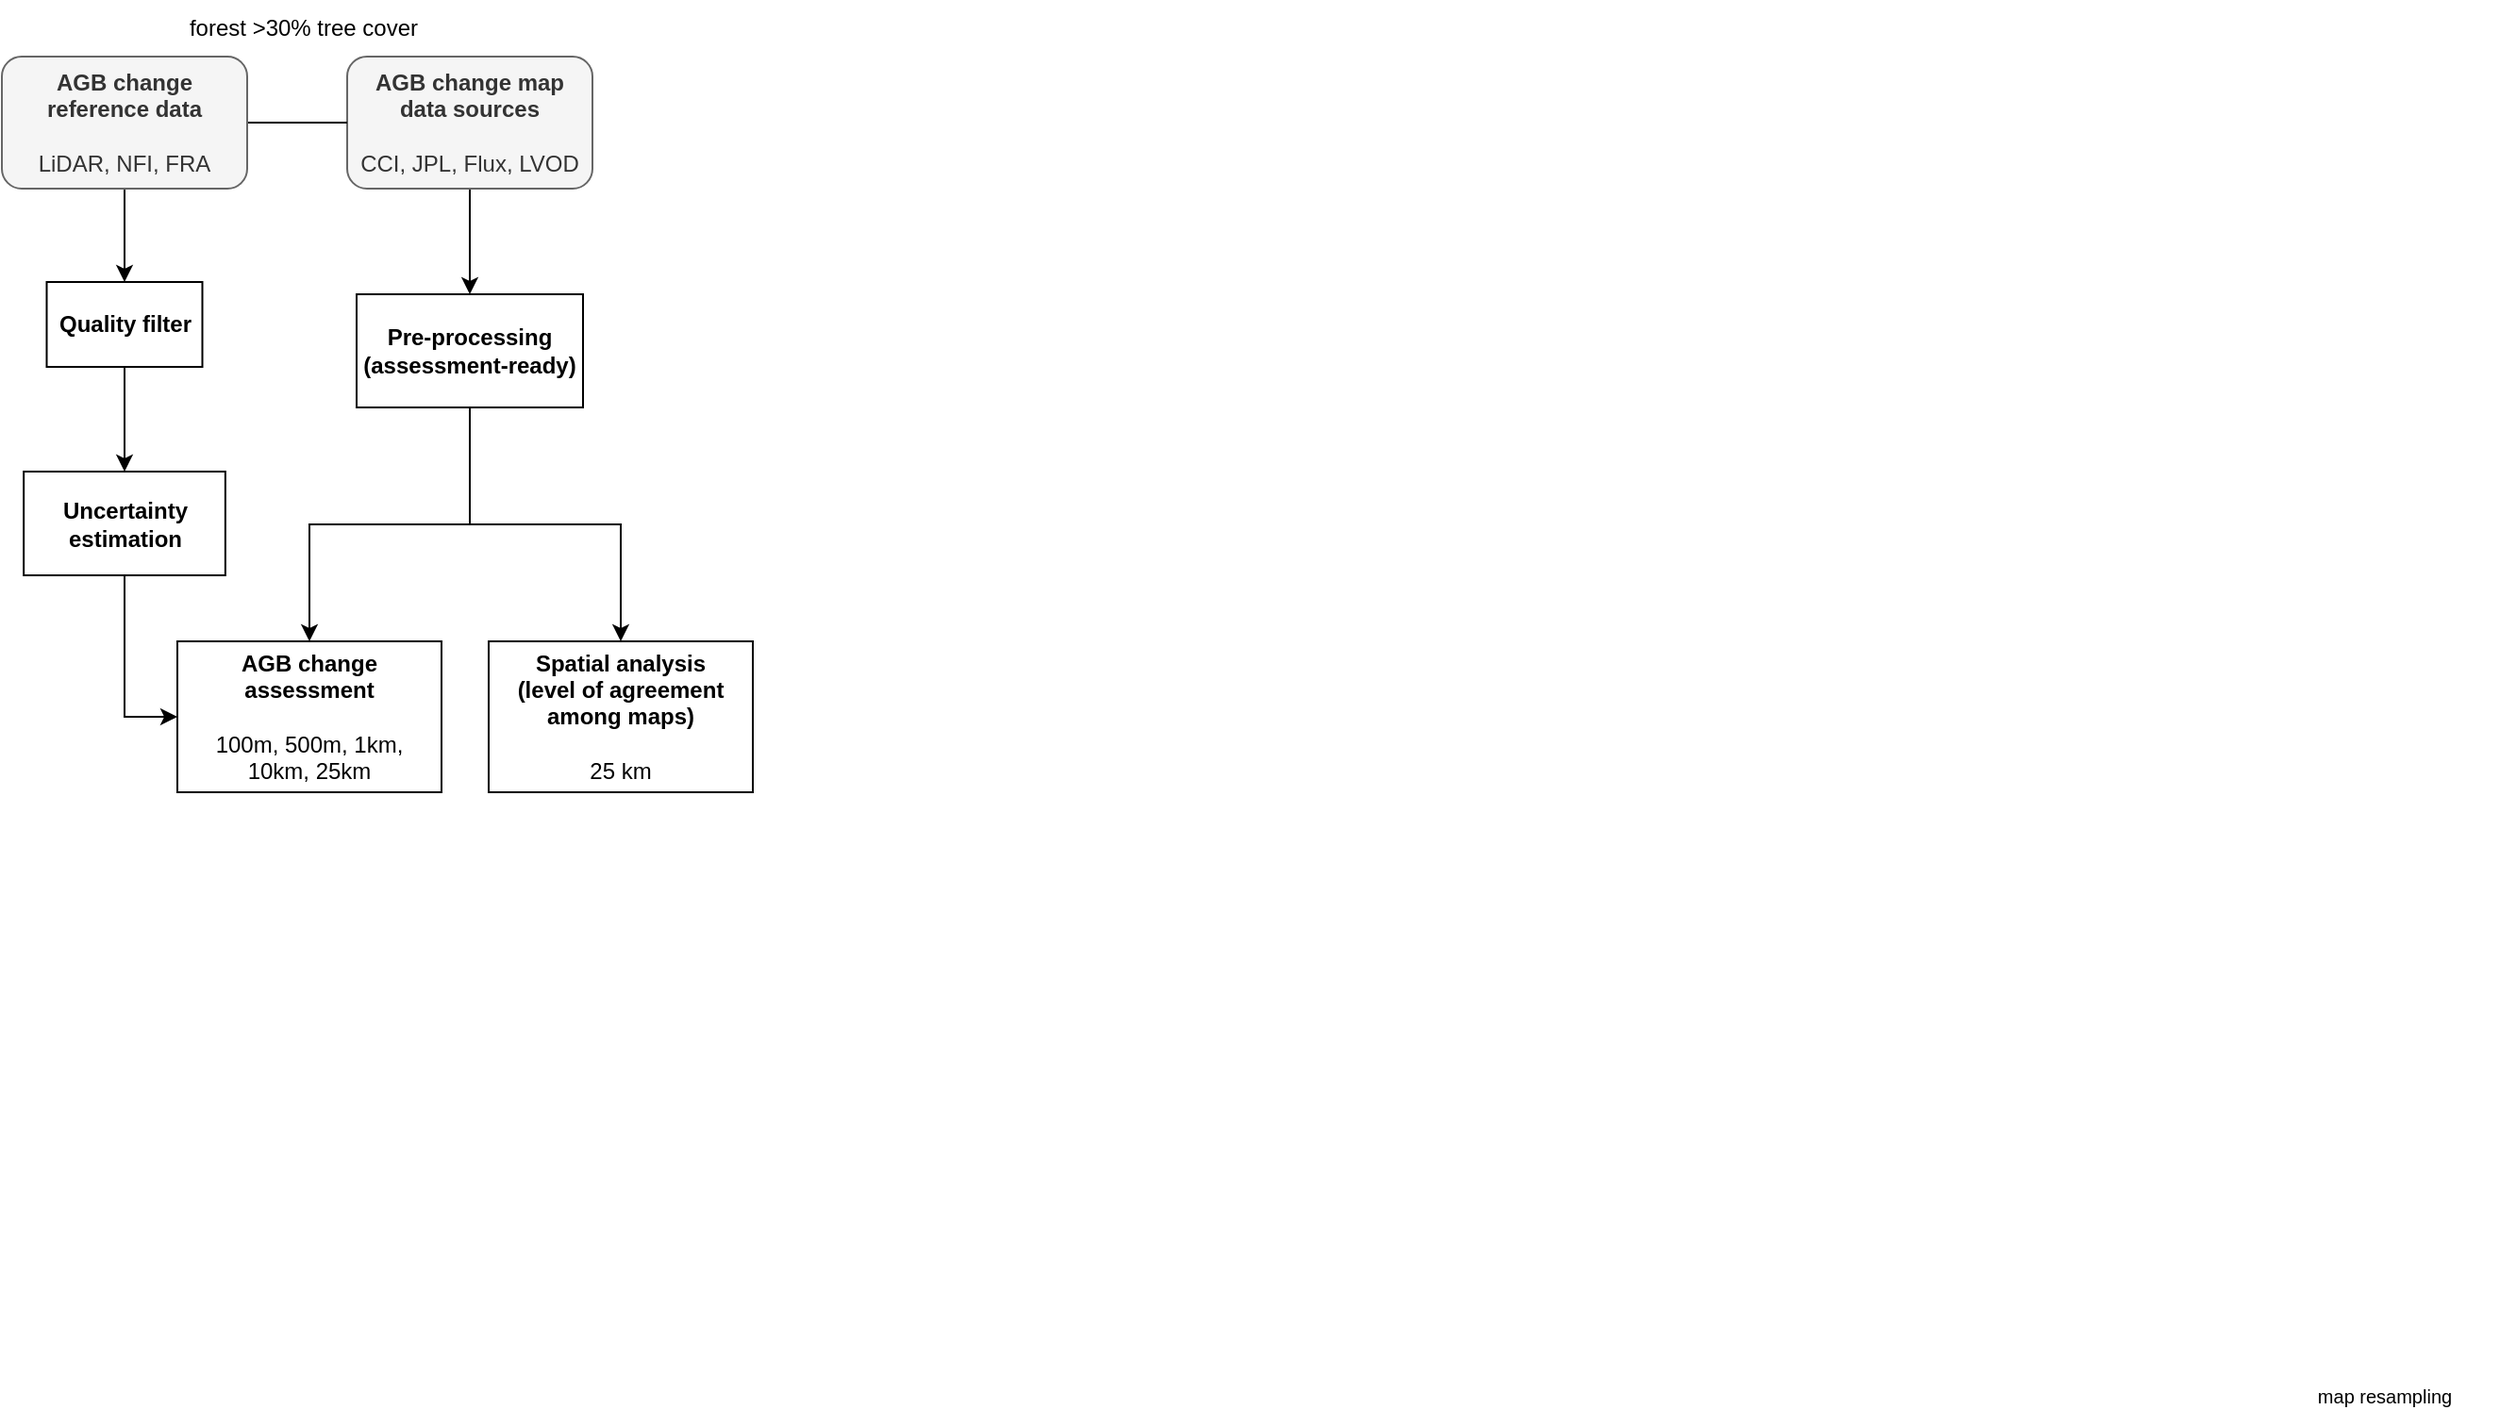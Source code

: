 <mxfile version="18.0.7" type="github">
  <diagram id="7Rsvs0vOTl0MpOckWxuK" name="Page-1">
    <mxGraphModel dx="1038" dy="1688" grid="1" gridSize="10" guides="1" tooltips="1" connect="1" arrows="1" fold="1" page="1" pageScale="1" pageWidth="850" pageHeight="1100" math="0" shadow="0">
      <root>
        <mxCell id="0" />
        <mxCell id="1" parent="0" />
        <mxCell id="u8DO1T8vF4OuRP5lVbpe-8" style="edgeStyle=orthogonalEdgeStyle;rounded=0;orthogonalLoop=1;jettySize=auto;html=1;exitX=0.5;exitY=1;exitDx=0;exitDy=0;entryX=0.5;entryY=0;entryDx=0;entryDy=0;" parent="1" source="egnwOjGB7XM8ltA7sBcv-2" target="u8DO1T8vF4OuRP5lVbpe-7" edge="1">
          <mxGeometry relative="1" as="geometry" />
        </mxCell>
        <mxCell id="egnwOjGB7XM8ltA7sBcv-2" value="&lt;b&gt;AGB change map data sources&lt;br&gt;&lt;/b&gt;&lt;br&gt;CCI, JPL, Flux, LVOD&lt;span style=&quot;font-family: &amp;#34;helvetica&amp;#34;&quot;&gt;&lt;br&gt;&lt;/span&gt;" style="rounded=1;whiteSpace=wrap;html=1;fillColor=#f5f5f5;fontColor=#333333;strokeColor=#666666;" parent="1" vertex="1">
          <mxGeometry x="490" y="-850" width="130" height="70" as="geometry" />
        </mxCell>
        <mxCell id="Th_g6OGHJ8AeCVoWn9Yl-1" value="&lt;b&gt;AGB change assessment&lt;/b&gt;&lt;br&gt;&lt;br&gt;100m, 500m, 1km, &lt;br&gt;10km, 25km" style="rounded=0;whiteSpace=wrap;html=1;" parent="1" vertex="1">
          <mxGeometry x="400" y="-540" width="140" height="80" as="geometry" />
        </mxCell>
        <mxCell id="ppWgcIUpzZdJKE9_4pGy-1" value="forest &amp;gt;30% tree cover" style="text;html=1;strokeColor=none;fillColor=none;align=center;verticalAlign=middle;whiteSpace=wrap;rounded=0;" parent="1" vertex="1">
          <mxGeometry x="367.92" y="-880" width="197.5" height="30" as="geometry" />
        </mxCell>
        <mxCell id="JLodIQpM55jaAIh9ppAy-1" value="&lt;b&gt;Spatial analysis &lt;br&gt;(level of agreement among maps)&lt;br&gt;&lt;/b&gt;&lt;br&gt;25 km" style="rounded=0;whiteSpace=wrap;html=1;" parent="1" vertex="1">
          <mxGeometry x="565" y="-540" width="140" height="80" as="geometry" />
        </mxCell>
        <mxCell id="1FyzoZYISyW6Tx04IFL2-8" style="edgeStyle=orthogonalEdgeStyle;rounded=0;orthogonalLoop=1;jettySize=auto;html=1;exitX=1;exitY=0.5;exitDx=0;exitDy=0;entryX=0;entryY=0.5;entryDx=0;entryDy=0;endArrow=none;endFill=0;" parent="1" source="jS2ryzKoB4n19PCzrcQI-1" target="egnwOjGB7XM8ltA7sBcv-2" edge="1">
          <mxGeometry relative="1" as="geometry" />
        </mxCell>
        <mxCell id="u8DO1T8vF4OuRP5lVbpe-2" style="edgeStyle=orthogonalEdgeStyle;rounded=0;orthogonalLoop=1;jettySize=auto;html=1;exitX=0.5;exitY=1;exitDx=0;exitDy=0;entryX=0.5;entryY=0;entryDx=0;entryDy=0;" parent="1" source="jS2ryzKoB4n19PCzrcQI-1" target="u8DO1T8vF4OuRP5lVbpe-1" edge="1">
          <mxGeometry relative="1" as="geometry" />
        </mxCell>
        <mxCell id="jS2ryzKoB4n19PCzrcQI-1" value="&lt;b style=&quot;font-family: &amp;#34;helvetica&amp;#34;&quot;&gt;AGB change reference data&lt;/b&gt;&lt;br style=&quot;font-family: &amp;#34;helvetica&amp;#34;&quot;&gt;&lt;br style=&quot;font-family: &amp;#34;helvetica&amp;#34;&quot;&gt;&lt;span style=&quot;font-family: &amp;#34;helvetica&amp;#34;&quot;&gt;LiDAR, NFI, FRA&lt;/span&gt;" style="rounded=1;whiteSpace=wrap;html=1;shadow=0;glass=0;sketch=0;fillColor=#f5f5f5;fontColor=#333333;strokeColor=#666666;" parent="1" vertex="1">
          <mxGeometry x="307" y="-850" width="130" height="70" as="geometry" />
        </mxCell>
        <mxCell id="92gBLnSvdsziaQlEnURo-11" style="edgeStyle=orthogonalEdgeStyle;rounded=0;orthogonalLoop=1;jettySize=auto;html=1;exitX=0.5;exitY=1;exitDx=0;exitDy=0;entryX=0;entryY=0.5;entryDx=0;entryDy=0;" edge="1" parent="1" source="M0abBbCf507AWeJDyTVW-1" target="Th_g6OGHJ8AeCVoWn9Yl-1">
          <mxGeometry relative="1" as="geometry" />
        </mxCell>
        <mxCell id="M0abBbCf507AWeJDyTVW-1" value="&lt;b&gt;Uncertainty estimation&lt;/b&gt;" style="rounded=0;whiteSpace=wrap;html=1;" parent="1" vertex="1">
          <mxGeometry x="318.58" y="-630" width="106.85" height="55" as="geometry" />
        </mxCell>
        <mxCell id="u8DO1T8vF4OuRP5lVbpe-3" style="edgeStyle=orthogonalEdgeStyle;rounded=0;orthogonalLoop=1;jettySize=auto;html=1;exitX=0.5;exitY=1;exitDx=0;exitDy=0;entryX=0.5;entryY=0;entryDx=0;entryDy=0;" parent="1" source="u8DO1T8vF4OuRP5lVbpe-1" target="M0abBbCf507AWeJDyTVW-1" edge="1">
          <mxGeometry relative="1" as="geometry" />
        </mxCell>
        <mxCell id="u8DO1T8vF4OuRP5lVbpe-1" value="&lt;b&gt;Quality filter&lt;/b&gt;" style="rounded=0;whiteSpace=wrap;html=1;" parent="1" vertex="1">
          <mxGeometry x="330.75" y="-730.5" width="82.5" height="45" as="geometry" />
        </mxCell>
        <mxCell id="92gBLnSvdsziaQlEnURo-10" style="edgeStyle=orthogonalEdgeStyle;rounded=0;orthogonalLoop=1;jettySize=auto;html=1;exitX=0.5;exitY=1;exitDx=0;exitDy=0;entryX=0.5;entryY=0;entryDx=0;entryDy=0;" edge="1" parent="1" source="u8DO1T8vF4OuRP5lVbpe-7" target="JLodIQpM55jaAIh9ppAy-1">
          <mxGeometry relative="1" as="geometry" />
        </mxCell>
        <mxCell id="92gBLnSvdsziaQlEnURo-12" style="edgeStyle=orthogonalEdgeStyle;rounded=0;orthogonalLoop=1;jettySize=auto;html=1;exitX=0.5;exitY=1;exitDx=0;exitDy=0;entryX=0.5;entryY=0;entryDx=0;entryDy=0;" edge="1" parent="1" source="u8DO1T8vF4OuRP5lVbpe-7" target="Th_g6OGHJ8AeCVoWn9Yl-1">
          <mxGeometry relative="1" as="geometry" />
        </mxCell>
        <mxCell id="u8DO1T8vF4OuRP5lVbpe-7" value="&lt;b&gt;Pre-processing (assessment-ready)&lt;/b&gt;" style="rounded=0;whiteSpace=wrap;html=1;" parent="1" vertex="1">
          <mxGeometry x="495" y="-724" width="120" height="60" as="geometry" />
        </mxCell>
        <mxCell id="u8DO1T8vF4OuRP5lVbpe-21" value="&lt;font style=&quot;font-size: 10px&quot;&gt;map resampling&lt;/font&gt;" style="text;html=1;strokeColor=none;fillColor=none;align=center;verticalAlign=middle;whiteSpace=wrap;rounded=0;fontSize=8;" parent="1" vertex="1">
          <mxGeometry x="1510" y="-140" width="120" as="geometry" />
        </mxCell>
      </root>
    </mxGraphModel>
  </diagram>
</mxfile>
